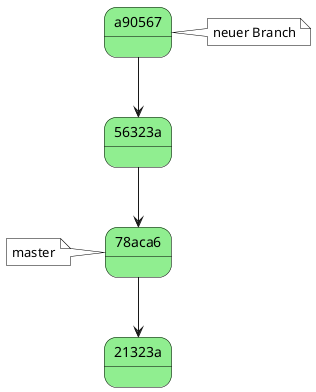 @startuml
skinparam state {
  BackgroundColor white
  BorderColor black
}
skinparam note {
  BackgroundColor white
  BorderColor black
}

state "21323a" as commit2 #LightGreen{
}
state "78aca6" as commit3 #LightGreen{
}
note left of commit3 : master
state "56323a" as commit4 #LightGreen{
}
state "a90567" as commit5 #LightGreen{
}
note right of commit5 : neuer Branch

commit3 --> commit2
commit4 --> commit3
commit5 --> commit4


@enduml
